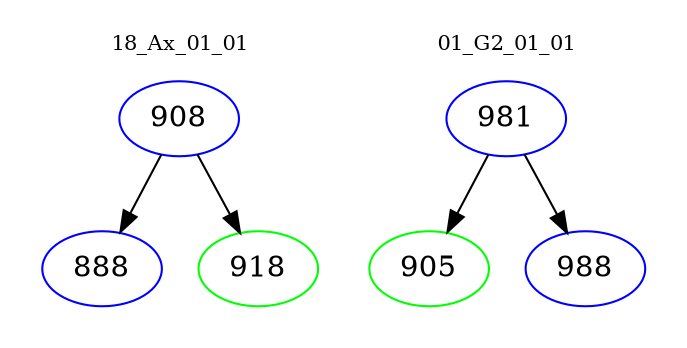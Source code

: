 digraph{
subgraph cluster_0 {
color = white
label = "18_Ax_01_01";
fontsize=10;
T0_908 [label="908", color="blue"]
T0_908 -> T0_888 [color="black"]
T0_888 [label="888", color="blue"]
T0_908 -> T0_918 [color="black"]
T0_918 [label="918", color="green"]
}
subgraph cluster_1 {
color = white
label = "01_G2_01_01";
fontsize=10;
T1_981 [label="981", color="blue"]
T1_981 -> T1_905 [color="black"]
T1_905 [label="905", color="green"]
T1_981 -> T1_988 [color="black"]
T1_988 [label="988", color="blue"]
}
}
